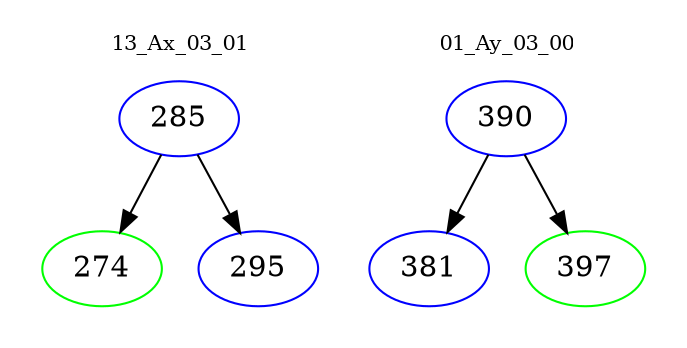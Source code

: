 digraph{
subgraph cluster_0 {
color = white
label = "13_Ax_03_01";
fontsize=10;
T0_285 [label="285", color="blue"]
T0_285 -> T0_274 [color="black"]
T0_274 [label="274", color="green"]
T0_285 -> T0_295 [color="black"]
T0_295 [label="295", color="blue"]
}
subgraph cluster_1 {
color = white
label = "01_Ay_03_00";
fontsize=10;
T1_390 [label="390", color="blue"]
T1_390 -> T1_381 [color="black"]
T1_381 [label="381", color="blue"]
T1_390 -> T1_397 [color="black"]
T1_397 [label="397", color="green"]
}
}
